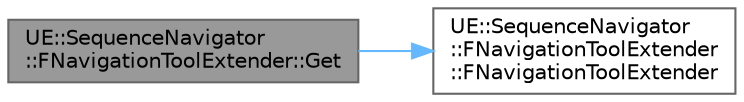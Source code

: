 digraph "UE::SequenceNavigator::FNavigationToolExtender::Get"
{
 // INTERACTIVE_SVG=YES
 // LATEX_PDF_SIZE
  bgcolor="transparent";
  edge [fontname=Helvetica,fontsize=10,labelfontname=Helvetica,labelfontsize=10];
  node [fontname=Helvetica,fontsize=10,shape=box,height=0.2,width=0.4];
  rankdir="LR";
  Node1 [id="Node000001",label="UE::SequenceNavigator\l::FNavigationToolExtender::Get",height=0.2,width=0.4,color="gray40", fillcolor="grey60", style="filled", fontcolor="black",tooltip=" "];
  Node1 -> Node2 [id="edge1_Node000001_Node000002",color="steelblue1",style="solid",tooltip=" "];
  Node2 [id="Node000002",label="UE::SequenceNavigator\l::FNavigationToolExtender\l::FNavigationToolExtender",height=0.2,width=0.4,color="grey40", fillcolor="white", style="filled",URL="$d0/d4e/classUE_1_1SequenceNavigator_1_1FNavigationToolExtender.html#a927a84efc5b208e973858a2e8e9d3106",tooltip=" "];
}
